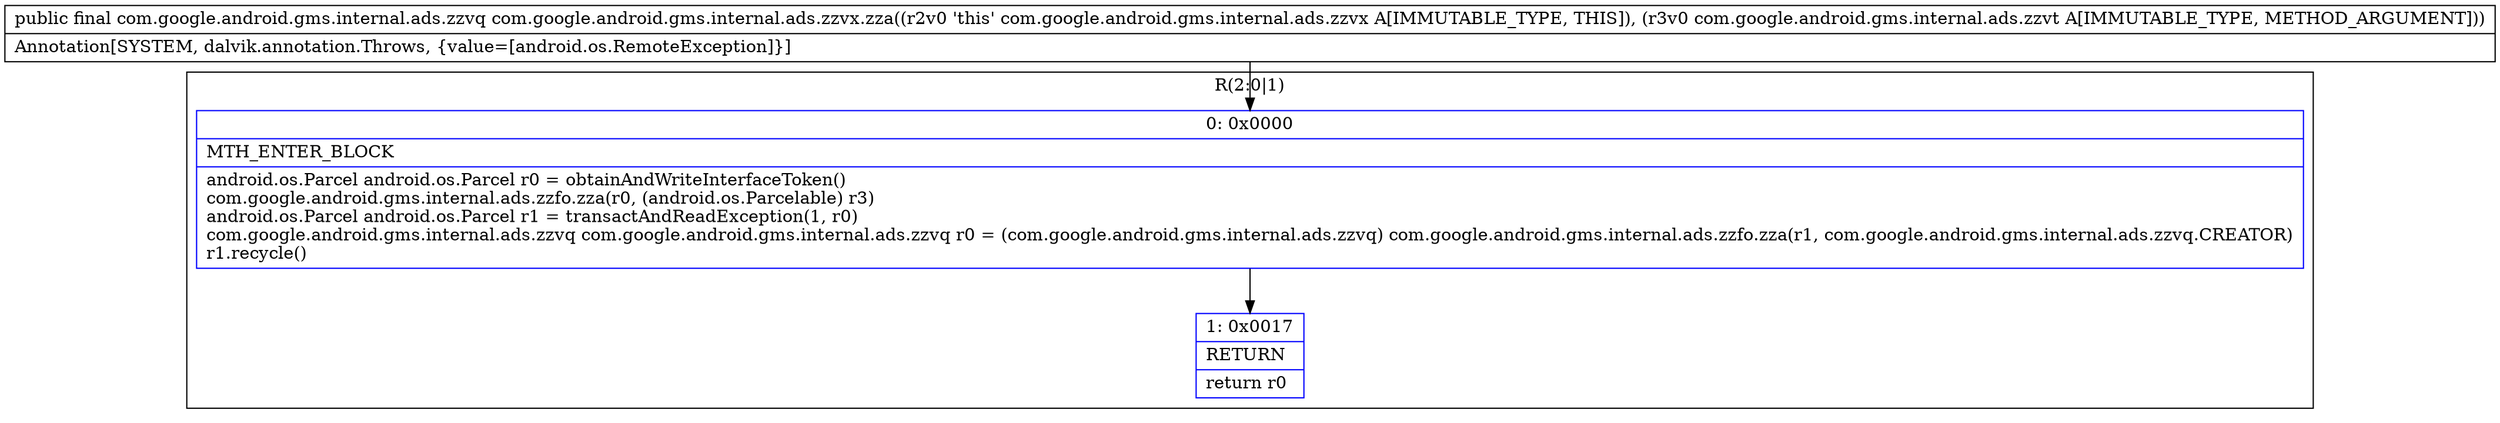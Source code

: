 digraph "CFG forcom.google.android.gms.internal.ads.zzvx.zza(Lcom\/google\/android\/gms\/internal\/ads\/zzvt;)Lcom\/google\/android\/gms\/internal\/ads\/zzvq;" {
subgraph cluster_Region_1574383167 {
label = "R(2:0|1)";
node [shape=record,color=blue];
Node_0 [shape=record,label="{0\:\ 0x0000|MTH_ENTER_BLOCK\l|android.os.Parcel android.os.Parcel r0 = obtainAndWriteInterfaceToken()\lcom.google.android.gms.internal.ads.zzfo.zza(r0, (android.os.Parcelable) r3)\landroid.os.Parcel android.os.Parcel r1 = transactAndReadException(1, r0)\lcom.google.android.gms.internal.ads.zzvq com.google.android.gms.internal.ads.zzvq r0 = (com.google.android.gms.internal.ads.zzvq) com.google.android.gms.internal.ads.zzfo.zza(r1, com.google.android.gms.internal.ads.zzvq.CREATOR)\lr1.recycle()\l}"];
Node_1 [shape=record,label="{1\:\ 0x0017|RETURN\l|return r0\l}"];
}
MethodNode[shape=record,label="{public final com.google.android.gms.internal.ads.zzvq com.google.android.gms.internal.ads.zzvx.zza((r2v0 'this' com.google.android.gms.internal.ads.zzvx A[IMMUTABLE_TYPE, THIS]), (r3v0 com.google.android.gms.internal.ads.zzvt A[IMMUTABLE_TYPE, METHOD_ARGUMENT]))  | Annotation[SYSTEM, dalvik.annotation.Throws, \{value=[android.os.RemoteException]\}]\l}"];
MethodNode -> Node_0;
Node_0 -> Node_1;
}

